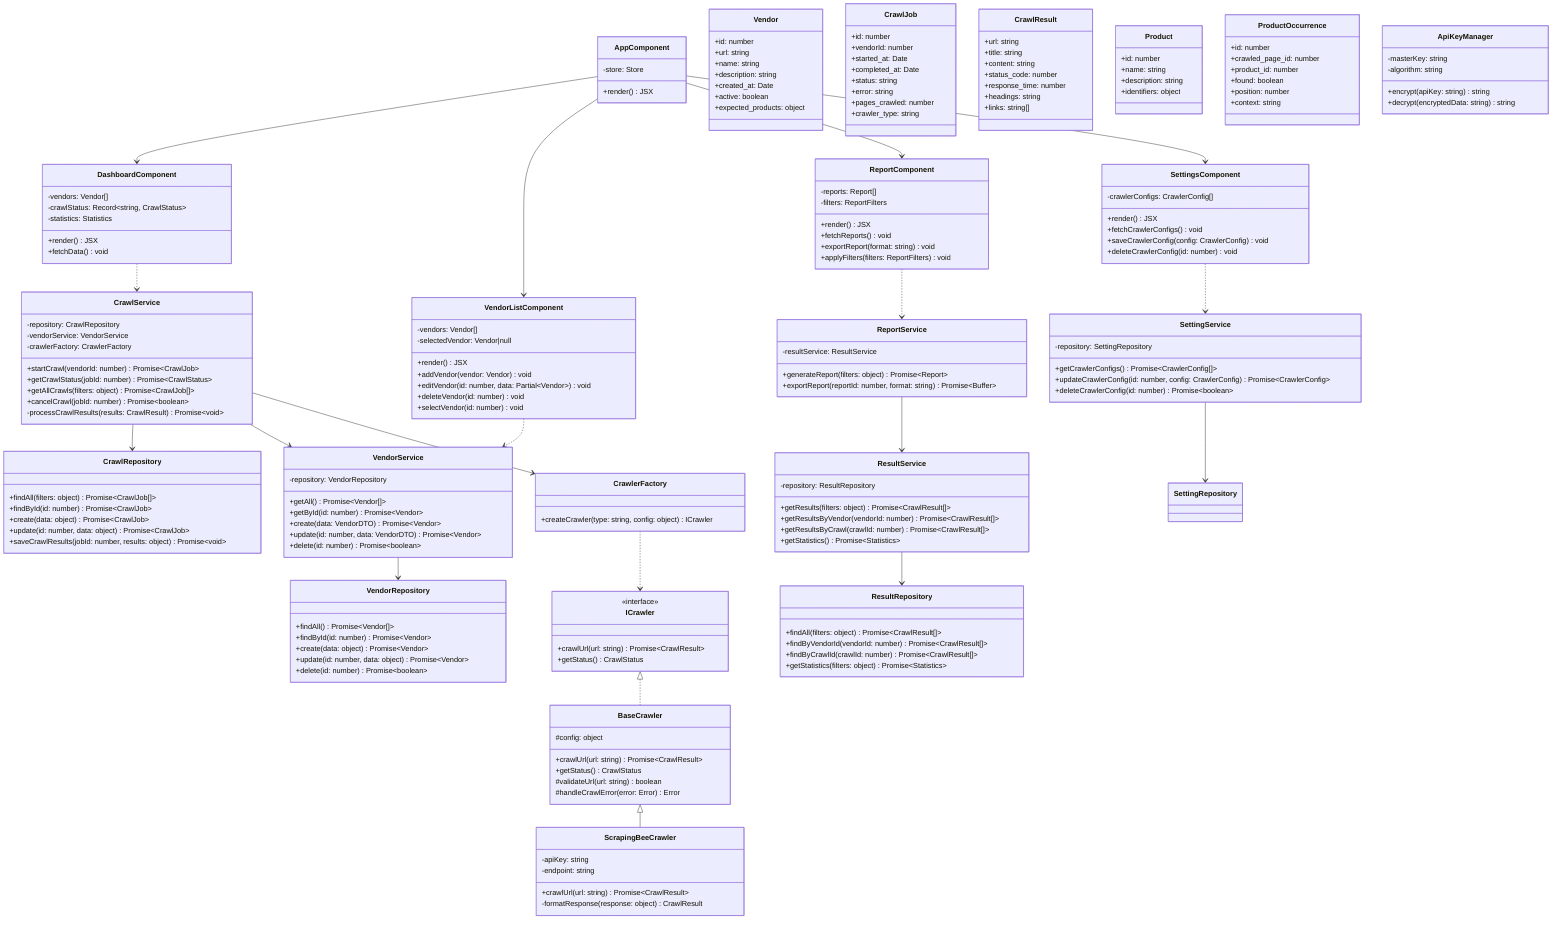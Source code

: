 classDiagram
    %% Frontend Components
    class AppComponent {
        -store: Store
        +render() JSX
    }
    
    class DashboardComponent {
        -vendors: Vendor[]
        -crawlStatus: Record~string, CrawlStatus~
        -statistics: Statistics
        +render() JSX
        +fetchData() void
    }
    
    class VendorListComponent {
        -vendors: Vendor[]
        -selectedVendor: Vendor|null
        +render() JSX
        +addVendor(vendor: Vendor) void
        +editVendor(id: number, data: Partial~Vendor~) void
        +deleteVendor(id: number) void
        +selectVendor(id: number) void
    }
    
    class ReportComponent {
        -reports: Report[]
        -filters: ReportFilters
        +render() JSX
        +fetchReports() void
        +exportReport(format: string) void
        +applyFilters(filters: ReportFilters) void
    }
    
    class SettingsComponent {
        -crawlerConfigs: CrawlerConfig[]
        +render() JSX
        +fetchCrawlerConfigs() void
        +saveCrawlerConfig(config: CrawlerConfig) void
        +deleteCrawlerConfig(id: number) void
    }
    
    %% Backend Services
    class VendorService {
        -repository: VendorRepository
        +getAll() Promise~Vendor[]~
        +getById(id: number) Promise~Vendor~
        +create(data: VendorDTO) Promise~Vendor~
        +update(id: number, data: VendorDTO) Promise~Vendor~
        +delete(id: number) Promise~boolean~
    }
    
    class CrawlService {
        -repository: CrawlRepository
        -vendorService: VendorService
        -crawlerFactory: CrawlerFactory
        +startCrawl(vendorId: number) Promise~CrawlJob~
        +getCrawlStatus(jobId: number) Promise~CrawlStatus~
        +getAllCrawls(filters: object) Promise~CrawlJob[]~
        +cancelCrawl(jobId: number) Promise~boolean~
        -processCrawlResults(results: CrawlResult) Promise~void~
    }
    
    class ResultService {
        -repository: ResultRepository
        +getResults(filters: object) Promise~CrawlResult[]~
        +getResultsByVendor(vendorId: number) Promise~CrawlResult[]~
        +getResultsByCrawl(crawlId: number) Promise~CrawlResult[]~
        +getStatistics() Promise~Statistics~
    }
    
    class ReportService {
        -resultService: ResultService
        +generateReport(filters: object) Promise~Report~
        +exportReport(reportId: number, format: string) Promise~Buffer~
    }
    
    class SettingService {
        -repository: SettingRepository
        +getCrawlerConfigs() Promise~CrawlerConfig[]~
        +updateCrawlerConfig(id: number, config: CrawlerConfig) Promise~CrawlerConfig~
        +deleteCrawlerConfig(id: number) Promise~boolean~
    }
    
    %% Repositories
    class VendorRepository {
        +findAll() Promise~Vendor[]~
        +findById(id: number) Promise~Vendor~
        +create(data: object) Promise~Vendor~
        +update(id: number, data: object) Promise~Vendor~
        +delete(id: number) Promise~boolean~
    }
    
    class CrawlRepository {
        +findAll(filters: object) Promise~CrawlJob[]~
        +findById(id: number) Promise~CrawlJob~
        +create(data: object) Promise~CrawlJob~
        +update(id: number, data: object) Promise~CrawlJob~
        +saveCrawlResults(jobId: number, results: object) Promise~void~
    }
    
    class ResultRepository {
        +findAll(filters: object) Promise~CrawlResult[]~
        +findByVendorId(vendorId: number) Promise~CrawlResult[]~
        +findByCrawlId(crawlId: number) Promise~CrawlResult[]~
        +getStatistics(filters: object) Promise~Statistics~
    }
    
    %% Models/DTOs
    class Vendor {
        +id: number
        +url: string
        +name: string
        +description: string
        +created_at: Date
        +active: boolean
        +expected_products: object
    }
    
    class CrawlJob {
        +id: number
        +vendorId: number
        +started_at: Date
        +completed_at: Date
        +status: string
        +error: string
        +pages_crawled: number
        +crawler_type: string
    }
    
    class CrawlResult {
        +url: string
        +title: string
        +content: string
        +status_code: number
        +response_time: number
        +headings: string
        +links: string[]
    }
    
    class Product {
        +id: number
        +name: string
        +description: string
        +identifiers: object
    }
    
    class ProductOccurrence {
        +id: number
        +crawled_page_id: number
        +product_id: number
        +found: boolean
        +position: number
        +context: string
    }

    %% Crawler Classes
    class CrawlerFactory {
        +createCrawler(type: string, config: object) ICrawler
    }
    
    class ICrawler {
        <<interface>>
        +crawlUrl(url: string) Promise~CrawlResult~
        +getStatus() CrawlStatus
    }
    
    class BaseCrawler {
        #config: object
        +crawlUrl(url: string) Promise~CrawlResult~
        +getStatus() CrawlStatus
        #validateUrl(url: string) boolean
        #handleCrawlError(error: Error) Error
    }
    
    class ScrapingBeeCrawler {
        -apiKey: string
        -endpoint: string
        +crawlUrl(url: string) Promise~CrawlResult~
        -formatResponse(response: object) CrawlResult
    }
    
    %% Security Classes
    class ApiKeyManager {
        -masterKey: string
        -algorithm: string
        +encrypt(apiKey: string) string
        +decrypt(encryptedData: string) string
    }
    
    %% Relationships
    AppComponent --> DashboardComponent
    AppComponent --> VendorListComponent
    AppComponent --> ReportComponent
    AppComponent --> SettingsComponent
    
    VendorService --> VendorRepository
    CrawlService --> CrawlRepository
    CrawlService --> VendorService
    CrawlService --> CrawlerFactory
    ResultService --> ResultRepository
    ReportService --> ResultService
    SettingService --> SettingRepository

    CrawlerFactory ..> ICrawler
    ICrawler <|.. BaseCrawler
    BaseCrawler <|-- ScrapingBeeCrawler
    
    VendorListComponent ..> VendorService
    DashboardComponent ..> CrawlService
    ReportComponent ..> ReportService
    SettingsComponent ..> SettingService